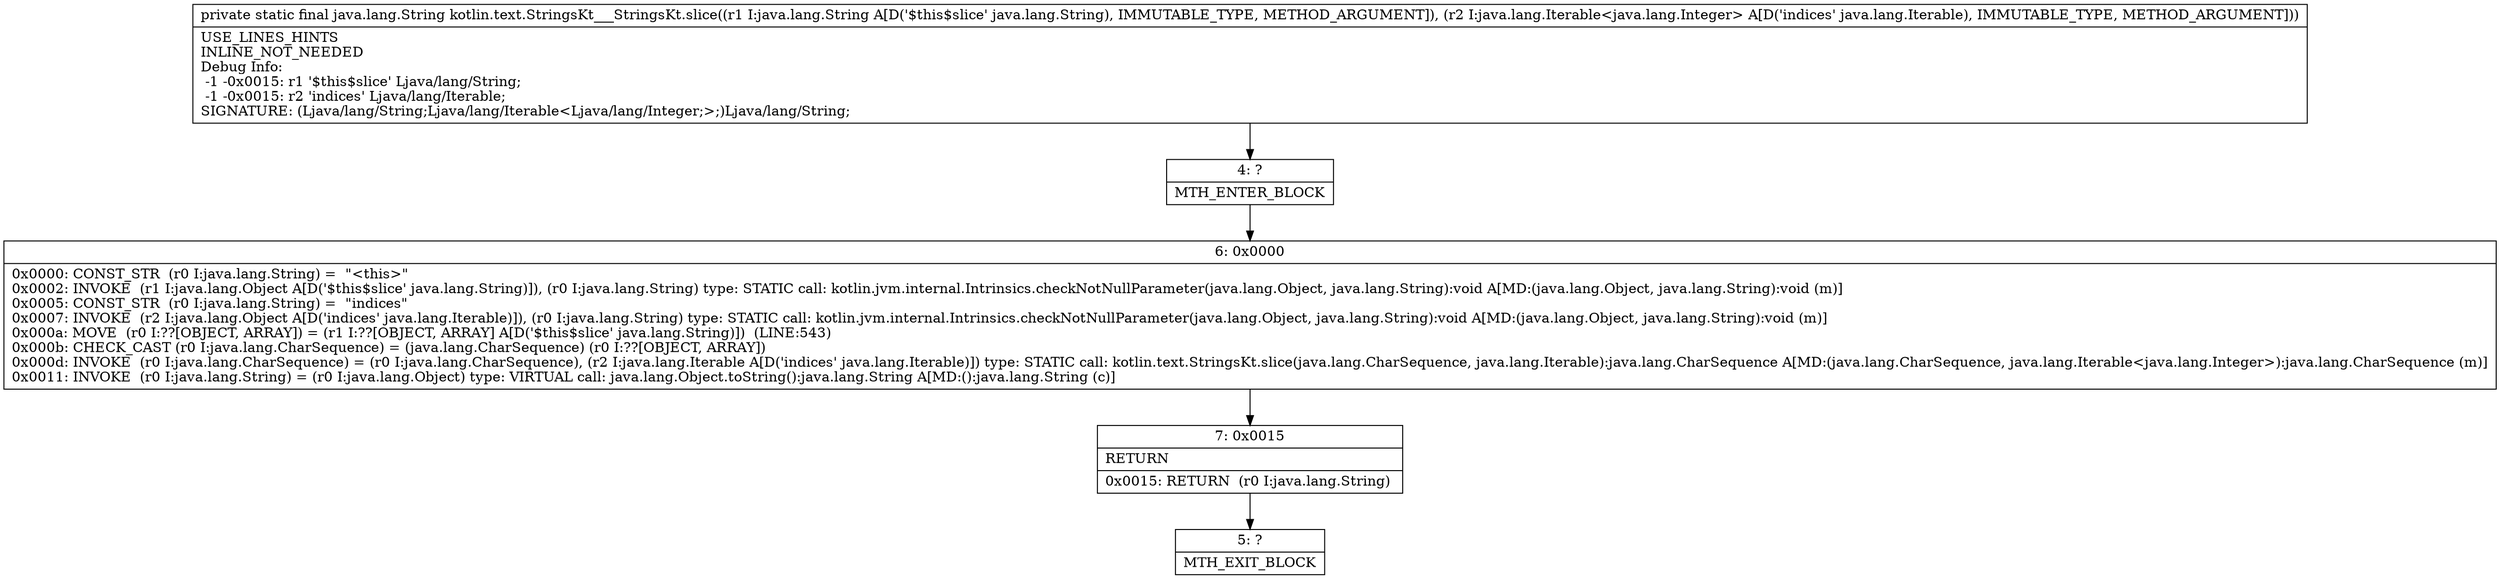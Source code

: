 digraph "CFG forkotlin.text.StringsKt___StringsKt.slice(Ljava\/lang\/String;Ljava\/lang\/Iterable;)Ljava\/lang\/String;" {
Node_4 [shape=record,label="{4\:\ ?|MTH_ENTER_BLOCK\l}"];
Node_6 [shape=record,label="{6\:\ 0x0000|0x0000: CONST_STR  (r0 I:java.lang.String) =  \"\<this\>\" \l0x0002: INVOKE  (r1 I:java.lang.Object A[D('$this$slice' java.lang.String)]), (r0 I:java.lang.String) type: STATIC call: kotlin.jvm.internal.Intrinsics.checkNotNullParameter(java.lang.Object, java.lang.String):void A[MD:(java.lang.Object, java.lang.String):void (m)]\l0x0005: CONST_STR  (r0 I:java.lang.String) =  \"indices\" \l0x0007: INVOKE  (r2 I:java.lang.Object A[D('indices' java.lang.Iterable)]), (r0 I:java.lang.String) type: STATIC call: kotlin.jvm.internal.Intrinsics.checkNotNullParameter(java.lang.Object, java.lang.String):void A[MD:(java.lang.Object, java.lang.String):void (m)]\l0x000a: MOVE  (r0 I:??[OBJECT, ARRAY]) = (r1 I:??[OBJECT, ARRAY] A[D('$this$slice' java.lang.String)])  (LINE:543)\l0x000b: CHECK_CAST (r0 I:java.lang.CharSequence) = (java.lang.CharSequence) (r0 I:??[OBJECT, ARRAY]) \l0x000d: INVOKE  (r0 I:java.lang.CharSequence) = (r0 I:java.lang.CharSequence), (r2 I:java.lang.Iterable A[D('indices' java.lang.Iterable)]) type: STATIC call: kotlin.text.StringsKt.slice(java.lang.CharSequence, java.lang.Iterable):java.lang.CharSequence A[MD:(java.lang.CharSequence, java.lang.Iterable\<java.lang.Integer\>):java.lang.CharSequence (m)]\l0x0011: INVOKE  (r0 I:java.lang.String) = (r0 I:java.lang.Object) type: VIRTUAL call: java.lang.Object.toString():java.lang.String A[MD:():java.lang.String (c)]\l}"];
Node_7 [shape=record,label="{7\:\ 0x0015|RETURN\l|0x0015: RETURN  (r0 I:java.lang.String) \l}"];
Node_5 [shape=record,label="{5\:\ ?|MTH_EXIT_BLOCK\l}"];
MethodNode[shape=record,label="{private static final java.lang.String kotlin.text.StringsKt___StringsKt.slice((r1 I:java.lang.String A[D('$this$slice' java.lang.String), IMMUTABLE_TYPE, METHOD_ARGUMENT]), (r2 I:java.lang.Iterable\<java.lang.Integer\> A[D('indices' java.lang.Iterable), IMMUTABLE_TYPE, METHOD_ARGUMENT]))  | USE_LINES_HINTS\lINLINE_NOT_NEEDED\lDebug Info:\l  \-1 \-0x0015: r1 '$this$slice' Ljava\/lang\/String;\l  \-1 \-0x0015: r2 'indices' Ljava\/lang\/Iterable;\lSIGNATURE: (Ljava\/lang\/String;Ljava\/lang\/Iterable\<Ljava\/lang\/Integer;\>;)Ljava\/lang\/String;\l}"];
MethodNode -> Node_4;Node_4 -> Node_6;
Node_6 -> Node_7;
Node_7 -> Node_5;
}

